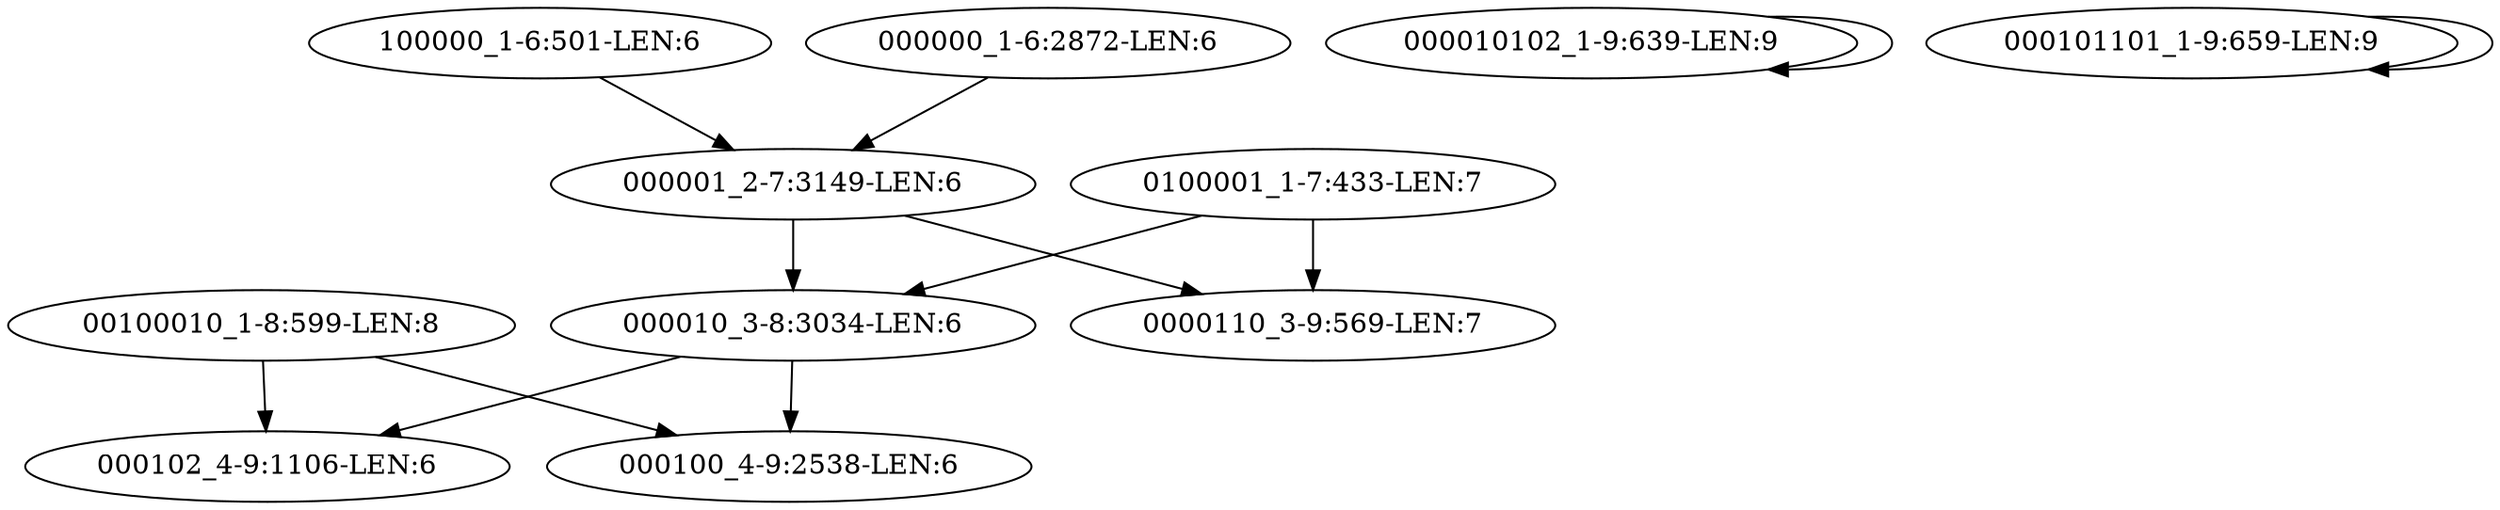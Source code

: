 digraph G {
    "100000_1-6:501-LEN:6" -> "000001_2-7:3149-LEN:6";
    "000010102_1-9:639-LEN:9" -> "000010102_1-9:639-LEN:9";
    "000000_1-6:2872-LEN:6" -> "000001_2-7:3149-LEN:6";
    "000010_3-8:3034-LEN:6" -> "000102_4-9:1106-LEN:6";
    "000010_3-8:3034-LEN:6" -> "000100_4-9:2538-LEN:6";
    "000101101_1-9:659-LEN:9" -> "000101101_1-9:659-LEN:9";
    "000001_2-7:3149-LEN:6" -> "000010_3-8:3034-LEN:6";
    "000001_2-7:3149-LEN:6" -> "0000110_3-9:569-LEN:7";
    "0100001_1-7:433-LEN:7" -> "000010_3-8:3034-LEN:6";
    "0100001_1-7:433-LEN:7" -> "0000110_3-9:569-LEN:7";
    "00100010_1-8:599-LEN:8" -> "000102_4-9:1106-LEN:6";
    "00100010_1-8:599-LEN:8" -> "000100_4-9:2538-LEN:6";
}
